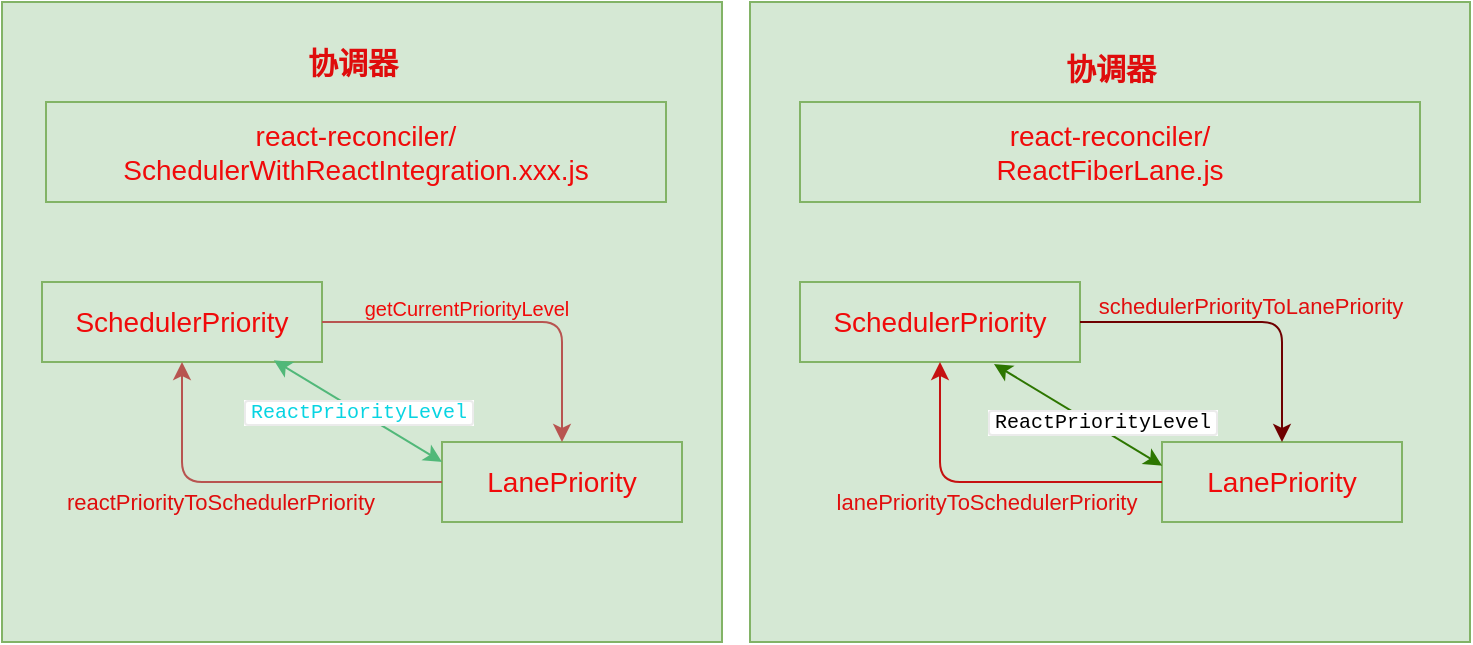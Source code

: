 <mxfile scale="1" border="20">
    <diagram id="plZue5MJl_0AxPYSx_49" name="Page-1">
        <mxGraphModel dx="1106" dy="634" grid="0" gridSize="10" guides="1" tooltips="1" connect="1" arrows="1" fold="1" page="0" pageScale="1" pageWidth="827" pageHeight="1169" background="#ffffff" math="0" shadow="0">
            <root>
                <mxCell id="0"/>
                <mxCell id="1" parent="0"/>
                <mxCell id="4" value="" style="rounded=0;whiteSpace=wrap;html=1;fontSize=14;fillColor=#d5e8d4;strokeColor=#82b366;" parent="1" vertex="1">
                    <mxGeometry x="40" y="240" width="360" height="320" as="geometry"/>
                </mxCell>
                <mxCell id="2" value="LanePriority" style="rounded=0;whiteSpace=wrap;html=1;fillColor=#d5e8d4;strokeColor=#82b366;fontColor=#f00a0a;fontSize=14;" parent="1" vertex="1">
                    <mxGeometry x="260" y="460" width="120" height="40" as="geometry"/>
                </mxCell>
                <mxCell id="3" value="SchedulerPriority" style="rounded=0;whiteSpace=wrap;html=1;fillColor=#d5e8d4;strokeColor=#82b366;fontColor=#f00a0a;fontSize=14;" parent="1" vertex="1">
                    <mxGeometry x="60" y="380" width="140" height="40" as="geometry"/>
                </mxCell>
                <mxCell id="5" value="react-reconciler/&lt;br&gt;SchedulerWithReactIntegration.xxx.js" style="rounded=0;whiteSpace=wrap;html=1;fillColor=#d5e8d4;strokeColor=#82b366;fontColor=#f00a0a;fontSize=14;" parent="1" vertex="1">
                    <mxGeometry x="62" y="290" width="310" height="50" as="geometry"/>
                </mxCell>
                <mxCell id="6" value="" style="endArrow=classic;html=1;fontSize=14;fontColor=#f00a0a;exitX=1;exitY=0.5;exitDx=0;exitDy=0;fillColor=#f8cecc;strokeColor=#b85450;" parent="1" source="3" target="2" edge="1">
                    <mxGeometry width="50" height="50" relative="1" as="geometry">
                        <mxPoint x="270" y="430" as="sourcePoint"/>
                        <mxPoint x="320" y="380" as="targetPoint"/>
                        <Array as="points">
                            <mxPoint x="320" y="400"/>
                        </Array>
                    </mxGeometry>
                </mxCell>
                <mxCell id="7" value="getCurrentPriorityLevel" style="edgeLabel;html=1;align=center;verticalAlign=middle;resizable=0;points=[];fontSize=10;fontColor=#f00a0a;labelBackgroundColor=none;" parent="6" vertex="1" connectable="0">
                    <mxGeometry x="-0.207" y="-1" relative="1" as="geometry">
                        <mxPoint y="-8" as="offset"/>
                    </mxGeometry>
                </mxCell>
                <mxCell id="8" value="" style="endArrow=classic;html=1;fontSize=10;fontColor=#f00a0a;exitX=0;exitY=0.5;exitDx=0;exitDy=0;fillColor=#f8cecc;strokeColor=#b85450;" parent="1" source="2" target="3" edge="1">
                    <mxGeometry width="50" height="50" relative="1" as="geometry">
                        <mxPoint x="220" y="430" as="sourcePoint"/>
                        <mxPoint x="270" y="380" as="targetPoint"/>
                        <Array as="points">
                            <mxPoint x="130" y="480"/>
                        </Array>
                    </mxGeometry>
                </mxCell>
                <mxCell id="10" value="reactPriorityToSchedulerPriority" style="edgeLabel;html=1;align=center;verticalAlign=middle;resizable=0;points=[];labelBackgroundColor=none;fontColor=#df0c0c;" parent="8" vertex="1" connectable="0">
                    <mxGeometry x="0.175" y="-1" relative="1" as="geometry">
                        <mxPoint y="11" as="offset"/>
                    </mxGeometry>
                </mxCell>
                <mxCell id="9" value="&lt;div class=&quot;lake-content&quot;&gt;&lt;code style=&quot;font-family: SFMono-Regular, Consolas, &amp;quot;Liberation Mono&amp;quot;, Menlo, Courier, monospace; border: 1px solid rgba(0, 0, 0, 0.08); border-radius: 2px; padding: 0px 2px;&quot; class=&quot;ne-code&quot;&gt;&lt;span style=&quot;&quot; class=&quot;ne-text&quot;&gt;&lt;font&gt;ReactPriorityLevel&lt;/font&gt;&lt;/span&gt;&lt;/code&gt;&lt;/div&gt;" style="endArrow=classic;startArrow=classic;html=1;fontSize=10;fontColor=#08d4e2;entryX=0.828;entryY=0.979;entryDx=0;entryDy=0;entryPerimeter=0;exitX=0;exitY=0.25;exitDx=0;exitDy=0;fillColor=#f8cecc;strokeColor=#51b879;rounded=0;labelBackgroundColor=default;" parent="1" source="2" target="3" edge="1">
                    <mxGeometry width="50" height="50" relative="1" as="geometry">
                        <mxPoint x="220" y="430" as="sourcePoint"/>
                        <mxPoint x="270" y="380" as="targetPoint"/>
                    </mxGeometry>
                </mxCell>
                <mxCell id="11" value="协调器" style="text;strokeColor=none;fillColor=none;html=1;fontSize=15;fontStyle=1;verticalAlign=middle;align=center;labelBackgroundColor=none;fontColor=#df0c0c;" parent="1" vertex="1">
                    <mxGeometry x="165" y="250" width="100" height="40" as="geometry"/>
                </mxCell>
                <mxCell id="12" value="" style="rounded=0;whiteSpace=wrap;html=1;fontSize=14;fillColor=#d5e8d4;strokeColor=#82b366;" vertex="1" parent="1">
                    <mxGeometry x="414" y="240" width="360" height="320" as="geometry"/>
                </mxCell>
                <mxCell id="13" value="协调器" style="text;strokeColor=none;fillColor=none;html=1;fontSize=15;fontStyle=1;verticalAlign=middle;align=center;labelBackgroundColor=none;fontColor=#df0c0c;" vertex="1" parent="1">
                    <mxGeometry x="544" y="253" width="100" height="40" as="geometry"/>
                </mxCell>
                <mxCell id="14" value="react-reconciler/&lt;br&gt;ReactFiberLane.js" style="rounded=0;whiteSpace=wrap;html=1;fillColor=#d5e8d4;strokeColor=#82b366;fontColor=#f00a0a;fontSize=14;" vertex="1" parent="1">
                    <mxGeometry x="439" y="290" width="310" height="50" as="geometry"/>
                </mxCell>
                <mxCell id="15" value="SchedulerPriority" style="rounded=0;whiteSpace=wrap;html=1;fillColor=#d5e8d4;strokeColor=#82b366;fontColor=#f00a0a;fontSize=14;" vertex="1" parent="1">
                    <mxGeometry x="439" y="380" width="140" height="40" as="geometry"/>
                </mxCell>
                <mxCell id="16" value="LanePriority" style="rounded=0;whiteSpace=wrap;html=1;fillColor=#d5e8d4;strokeColor=#82b366;fontColor=#f00a0a;fontSize=14;" vertex="1" parent="1">
                    <mxGeometry x="620" y="460" width="120" height="40" as="geometry"/>
                </mxCell>
                <mxCell id="18" value="" style="endArrow=classic;html=1;exitX=1;exitY=0.5;exitDx=0;exitDy=0;entryX=0.5;entryY=0;entryDx=0;entryDy=0;fillColor=#a20025;strokeColor=#6F0000;" edge="1" parent="1" source="15" target="16">
                    <mxGeometry width="50" height="50" relative="1" as="geometry">
                        <mxPoint x="460" y="440" as="sourcePoint"/>
                        <mxPoint x="510" y="390" as="targetPoint"/>
                        <Array as="points">
                            <mxPoint x="680" y="400"/>
                        </Array>
                    </mxGeometry>
                </mxCell>
                <mxCell id="19" value="schedulerPriorityToLanePriority" style="edgeLabel;html=1;align=center;verticalAlign=middle;resizable=0;points=[];labelBackgroundColor=none;fontColor=#e10e0e;" vertex="1" connectable="0" parent="18">
                    <mxGeometry x="-0.174" y="1" relative="1" as="geometry">
                        <mxPoint x="18" y="-7" as="offset"/>
                    </mxGeometry>
                </mxCell>
                <mxCell id="20" value="" style="endArrow=classic;html=1;fontColor=#e10e0e;exitX=0;exitY=0.5;exitDx=0;exitDy=0;entryX=0.5;entryY=1;entryDx=0;entryDy=0;strokeColor=#c51111;" edge="1" parent="1" source="16" target="15">
                    <mxGeometry width="50" height="50" relative="1" as="geometry">
                        <mxPoint x="460" y="440" as="sourcePoint"/>
                        <mxPoint x="510" y="390" as="targetPoint"/>
                        <Array as="points">
                            <mxPoint x="509" y="480"/>
                        </Array>
                    </mxGeometry>
                </mxCell>
                <mxCell id="21" value="lanePriorityToSchedulerPriority" style="edgeLabel;html=1;align=center;verticalAlign=middle;resizable=0;points=[];fontColor=#e10e0e;labelBackgroundColor=none;" vertex="1" connectable="0" parent="20">
                    <mxGeometry x="0.036" y="1" relative="1" as="geometry">
                        <mxPoint y="9" as="offset"/>
                    </mxGeometry>
                </mxCell>
                <mxCell id="22" value="&lt;div class=&quot;lake-content&quot;&gt;&lt;code style=&quot;font-family: SFMono-Regular, Consolas, &amp;quot;Liberation Mono&amp;quot;, Menlo, Courier, monospace; border: 1px solid rgba(0, 0, 0, 0.08); border-radius: 2px; padding: 0px 2px;&quot; class=&quot;ne-code&quot;&gt;&lt;span style=&quot;&quot; class=&quot;ne-text&quot;&gt;&lt;font&gt;ReactPriorityLevel&lt;/font&gt;&lt;/span&gt;&lt;/code&gt;&lt;/div&gt;" style="endArrow=classic;startArrow=classic;html=1;fontSize=10;fontColor=default;entryX=0.828;entryY=0.979;entryDx=0;entryDy=0;entryPerimeter=0;exitX=0;exitY=0.25;exitDx=0;exitDy=0;fillColor=#60a917;strokeColor=#2D7600;rounded=0;labelBackgroundColor=default;" edge="1" parent="1">
                    <mxGeometry x="-0.246" y="-3" width="50" height="50" relative="1" as="geometry">
                        <mxPoint x="620.08" y="471.84" as="sourcePoint"/>
                        <mxPoint x="536.0" y="421.0" as="targetPoint"/>
                        <mxPoint as="offset"/>
                    </mxGeometry>
                </mxCell>
            </root>
        </mxGraphModel>
    </diagram>
</mxfile>